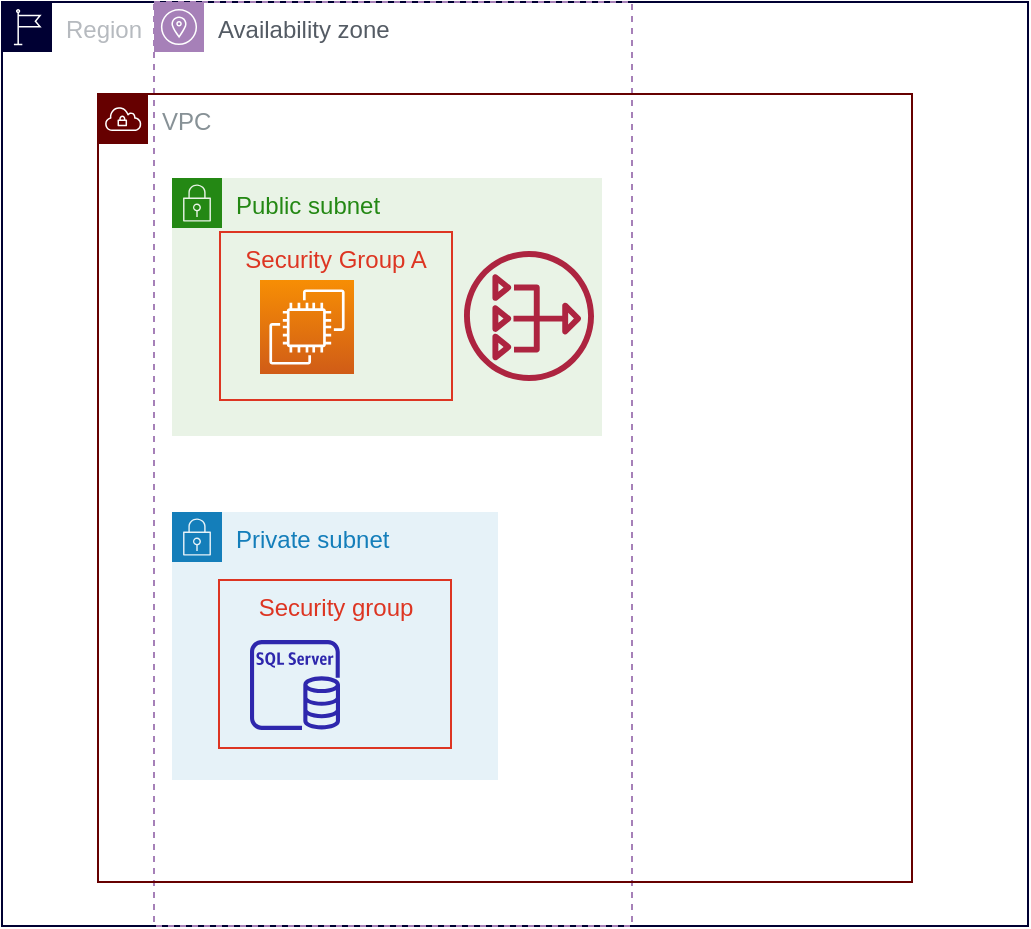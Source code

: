 <mxfile version="21.2.4" type="github">
  <diagram name="Page-1" id="7cl50HZp8WUJmU9756Aa">
    <mxGraphModel dx="921" dy="935" grid="0" gridSize="10" guides="1" tooltips="1" connect="1" arrows="1" fold="1" page="0" pageScale="1" pageWidth="827" pageHeight="1169" math="0" shadow="0">
      <root>
        <mxCell id="0" />
        <mxCell id="1" parent="0" />
        <mxCell id="2dpW2XH4il7OOueRevUV-1" value="Region" style="sketch=0;outlineConnect=0;gradientColor=none;html=1;whiteSpace=wrap;fontSize=12;fontStyle=0;shape=mxgraph.aws4.group;grIcon=mxgraph.aws4.group_region;strokeColor=#000033;fillColor=none;verticalAlign=top;align=left;spacingLeft=30;fontColor=#B6BABF;" vertex="1" parent="1">
          <mxGeometry x="-7" y="-20" width="513" height="462" as="geometry" />
        </mxCell>
        <mxCell id="2dpW2XH4il7OOueRevUV-3" value="Availability zone" style="sketch=0;outlineConnect=0;gradientColor=none;html=1;whiteSpace=wrap;fontSize=12;fontStyle=0;shape=mxgraph.aws4.group;grIcon=mxgraph.aws4.group_availability_zone;strokeColor=#A680B8;fillColor=none;verticalAlign=top;align=left;spacingLeft=30;fontColor=#545B64;dashed=1;" vertex="1" parent="1">
          <mxGeometry x="69" y="-20" width="239" height="462" as="geometry" />
        </mxCell>
        <mxCell id="2dpW2XH4il7OOueRevUV-5" value="VPC" style="sketch=0;outlineConnect=0;gradientColor=none;html=1;whiteSpace=wrap;fontSize=12;fontStyle=0;shape=mxgraph.aws4.group;grIcon=mxgraph.aws4.group_vpc;strokeColor=#660000;fillColor=none;verticalAlign=top;align=left;spacingLeft=30;fontColor=#879196;dashed=0;" vertex="1" parent="1">
          <mxGeometry x="41" y="26" width="407" height="394" as="geometry" />
        </mxCell>
        <mxCell id="2dpW2XH4il7OOueRevUV-6" value="Public subnet" style="points=[[0,0],[0.25,0],[0.5,0],[0.75,0],[1,0],[1,0.25],[1,0.5],[1,0.75],[1,1],[0.75,1],[0.5,1],[0.25,1],[0,1],[0,0.75],[0,0.5],[0,0.25]];outlineConnect=0;gradientColor=none;html=1;whiteSpace=wrap;fontSize=12;fontStyle=0;container=1;pointerEvents=0;collapsible=0;recursiveResize=0;shape=mxgraph.aws4.group;grIcon=mxgraph.aws4.group_security_group;grStroke=0;strokeColor=#248814;fillColor=#E9F3E6;verticalAlign=top;align=left;spacingLeft=30;fontColor=#248814;dashed=0;" vertex="1" parent="1">
          <mxGeometry x="78" y="68" width="215" height="129" as="geometry" />
        </mxCell>
        <mxCell id="2dpW2XH4il7OOueRevUV-13" value="" style="sketch=0;outlineConnect=0;fontColor=#232F3E;gradientColor=none;fillColor=#AD2440;strokeColor=none;dashed=0;verticalLabelPosition=bottom;verticalAlign=top;align=center;html=1;fontSize=12;fontStyle=0;aspect=fixed;pointerEvents=1;shape=mxgraph.aws4.nat_gateway;" vertex="1" parent="2dpW2XH4il7OOueRevUV-6">
          <mxGeometry x="146" y="36.5" width="65" height="65" as="geometry" />
        </mxCell>
        <mxCell id="2dpW2XH4il7OOueRevUV-7" value="Private subnet" style="points=[[0,0],[0.25,0],[0.5,0],[0.75,0],[1,0],[1,0.25],[1,0.5],[1,0.75],[1,1],[0.75,1],[0.5,1],[0.25,1],[0,1],[0,0.75],[0,0.5],[0,0.25]];outlineConnect=0;gradientColor=none;html=1;whiteSpace=wrap;fontSize=12;fontStyle=0;container=1;pointerEvents=0;collapsible=0;recursiveResize=0;shape=mxgraph.aws4.group;grIcon=mxgraph.aws4.group_security_group;grStroke=0;strokeColor=#147EBA;fillColor=#E6F2F8;verticalAlign=top;align=left;spacingLeft=30;fontColor=#147EBA;dashed=0;" vertex="1" parent="1">
          <mxGeometry x="78" y="235" width="163" height="134" as="geometry" />
        </mxCell>
        <mxCell id="2dpW2XH4il7OOueRevUV-8" value="Security Group A" style="fillColor=none;strokeColor=#DD3522;verticalAlign=top;fontStyle=0;fontColor=#DD3522;whiteSpace=wrap;html=1;" vertex="1" parent="1">
          <mxGeometry x="102" y="95" width="116" height="84" as="geometry" />
        </mxCell>
        <mxCell id="2dpW2XH4il7OOueRevUV-9" value="Security group" style="fillColor=none;strokeColor=#DD3522;verticalAlign=top;fontStyle=0;fontColor=#DD3522;whiteSpace=wrap;html=1;" vertex="1" parent="1">
          <mxGeometry x="101.5" y="269" width="116" height="84" as="geometry" />
        </mxCell>
        <mxCell id="2dpW2XH4il7OOueRevUV-11" value="" style="sketch=0;points=[[0,0,0],[0.25,0,0],[0.5,0,0],[0.75,0,0],[1,0,0],[0,1,0],[0.25,1,0],[0.5,1,0],[0.75,1,0],[1,1,0],[0,0.25,0],[0,0.5,0],[0,0.75,0],[1,0.25,0],[1,0.5,0],[1,0.75,0]];outlineConnect=0;fontColor=#232F3E;gradientColor=#F78E04;gradientDirection=north;fillColor=#D05C17;strokeColor=#ffffff;dashed=0;verticalLabelPosition=bottom;verticalAlign=top;align=center;html=1;fontSize=12;fontStyle=0;aspect=fixed;shape=mxgraph.aws4.resourceIcon;resIcon=mxgraph.aws4.ec2;" vertex="1" parent="1">
          <mxGeometry x="122" y="119" width="47" height="47" as="geometry" />
        </mxCell>
        <mxCell id="2dpW2XH4il7OOueRevUV-12" value="" style="sketch=0;outlineConnect=0;fontColor=#232F3E;gradientColor=none;fillColor=#2E27AD;strokeColor=none;dashed=0;verticalLabelPosition=bottom;verticalAlign=top;align=center;html=1;fontSize=12;fontStyle=0;aspect=fixed;pointerEvents=1;shape=mxgraph.aws4.rds_sql_server_instance;" vertex="1" parent="1">
          <mxGeometry x="117" y="299" width="45" height="45" as="geometry" />
        </mxCell>
      </root>
    </mxGraphModel>
  </diagram>
</mxfile>

